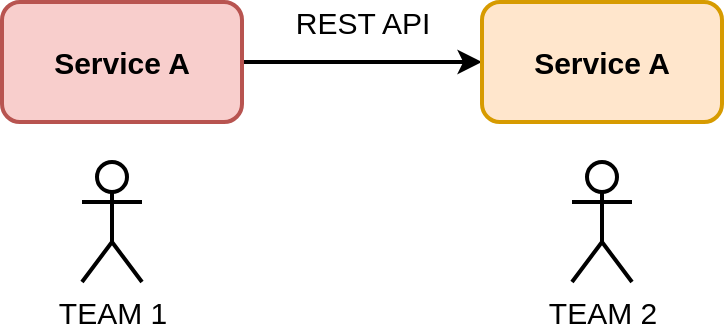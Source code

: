 <mxfile version="15.7.3" type="device"><diagram id="r1lJz0A7Nyj0sMlimptT" name="Страница 1"><mxGraphModel dx="1566" dy="976" grid="1" gridSize="10" guides="1" tooltips="1" connect="1" arrows="1" fold="1" page="1" pageScale="1" pageWidth="1169" pageHeight="827" math="0" shadow="0"><root><mxCell id="0"/><mxCell id="1" parent="0"/><mxCell id="mdWx8ZD84mnnf48JrDrc-3" style="edgeStyle=orthogonalEdgeStyle;rounded=0;orthogonalLoop=1;jettySize=auto;html=1;fontSize=15;strokeWidth=2;" edge="1" parent="1" source="mdWx8ZD84mnnf48JrDrc-1" target="mdWx8ZD84mnnf48JrDrc-2"><mxGeometry relative="1" as="geometry"/></mxCell><mxCell id="mdWx8ZD84mnnf48JrDrc-6" value="REST API" style="edgeLabel;html=1;align=center;verticalAlign=middle;resizable=0;points=[];fontSize=15;" vertex="1" connectable="0" parent="mdWx8ZD84mnnf48JrDrc-3"><mxGeometry x="-0.283" y="5" relative="1" as="geometry"><mxPoint x="17" y="-15" as="offset"/></mxGeometry></mxCell><mxCell id="mdWx8ZD84mnnf48JrDrc-1" value="Service A" style="rounded=1;whiteSpace=wrap;html=1;strokeWidth=2;fontSize=15;fontStyle=1;fillColor=#f8cecc;strokeColor=#b85450;" vertex="1" parent="1"><mxGeometry x="310" y="290" width="120" height="60" as="geometry"/></mxCell><mxCell id="mdWx8ZD84mnnf48JrDrc-2" value="Service A" style="rounded=1;whiteSpace=wrap;html=1;strokeWidth=2;fontSize=15;fontStyle=1;fillColor=#ffe6cc;strokeColor=#d79b00;" vertex="1" parent="1"><mxGeometry x="550" y="290" width="120" height="60" as="geometry"/></mxCell><mxCell id="mdWx8ZD84mnnf48JrDrc-4" value="TEAM 1" style="shape=umlActor;verticalLabelPosition=bottom;verticalAlign=top;html=1;outlineConnect=0;fontSize=15;strokeWidth=2;" vertex="1" parent="1"><mxGeometry x="350" y="370" width="30" height="60" as="geometry"/></mxCell><mxCell id="mdWx8ZD84mnnf48JrDrc-5" value="TEAM 2" style="shape=umlActor;verticalLabelPosition=bottom;verticalAlign=top;html=1;outlineConnect=0;fontSize=15;strokeWidth=2;" vertex="1" parent="1"><mxGeometry x="595" y="370" width="30" height="60" as="geometry"/></mxCell></root></mxGraphModel></diagram></mxfile>